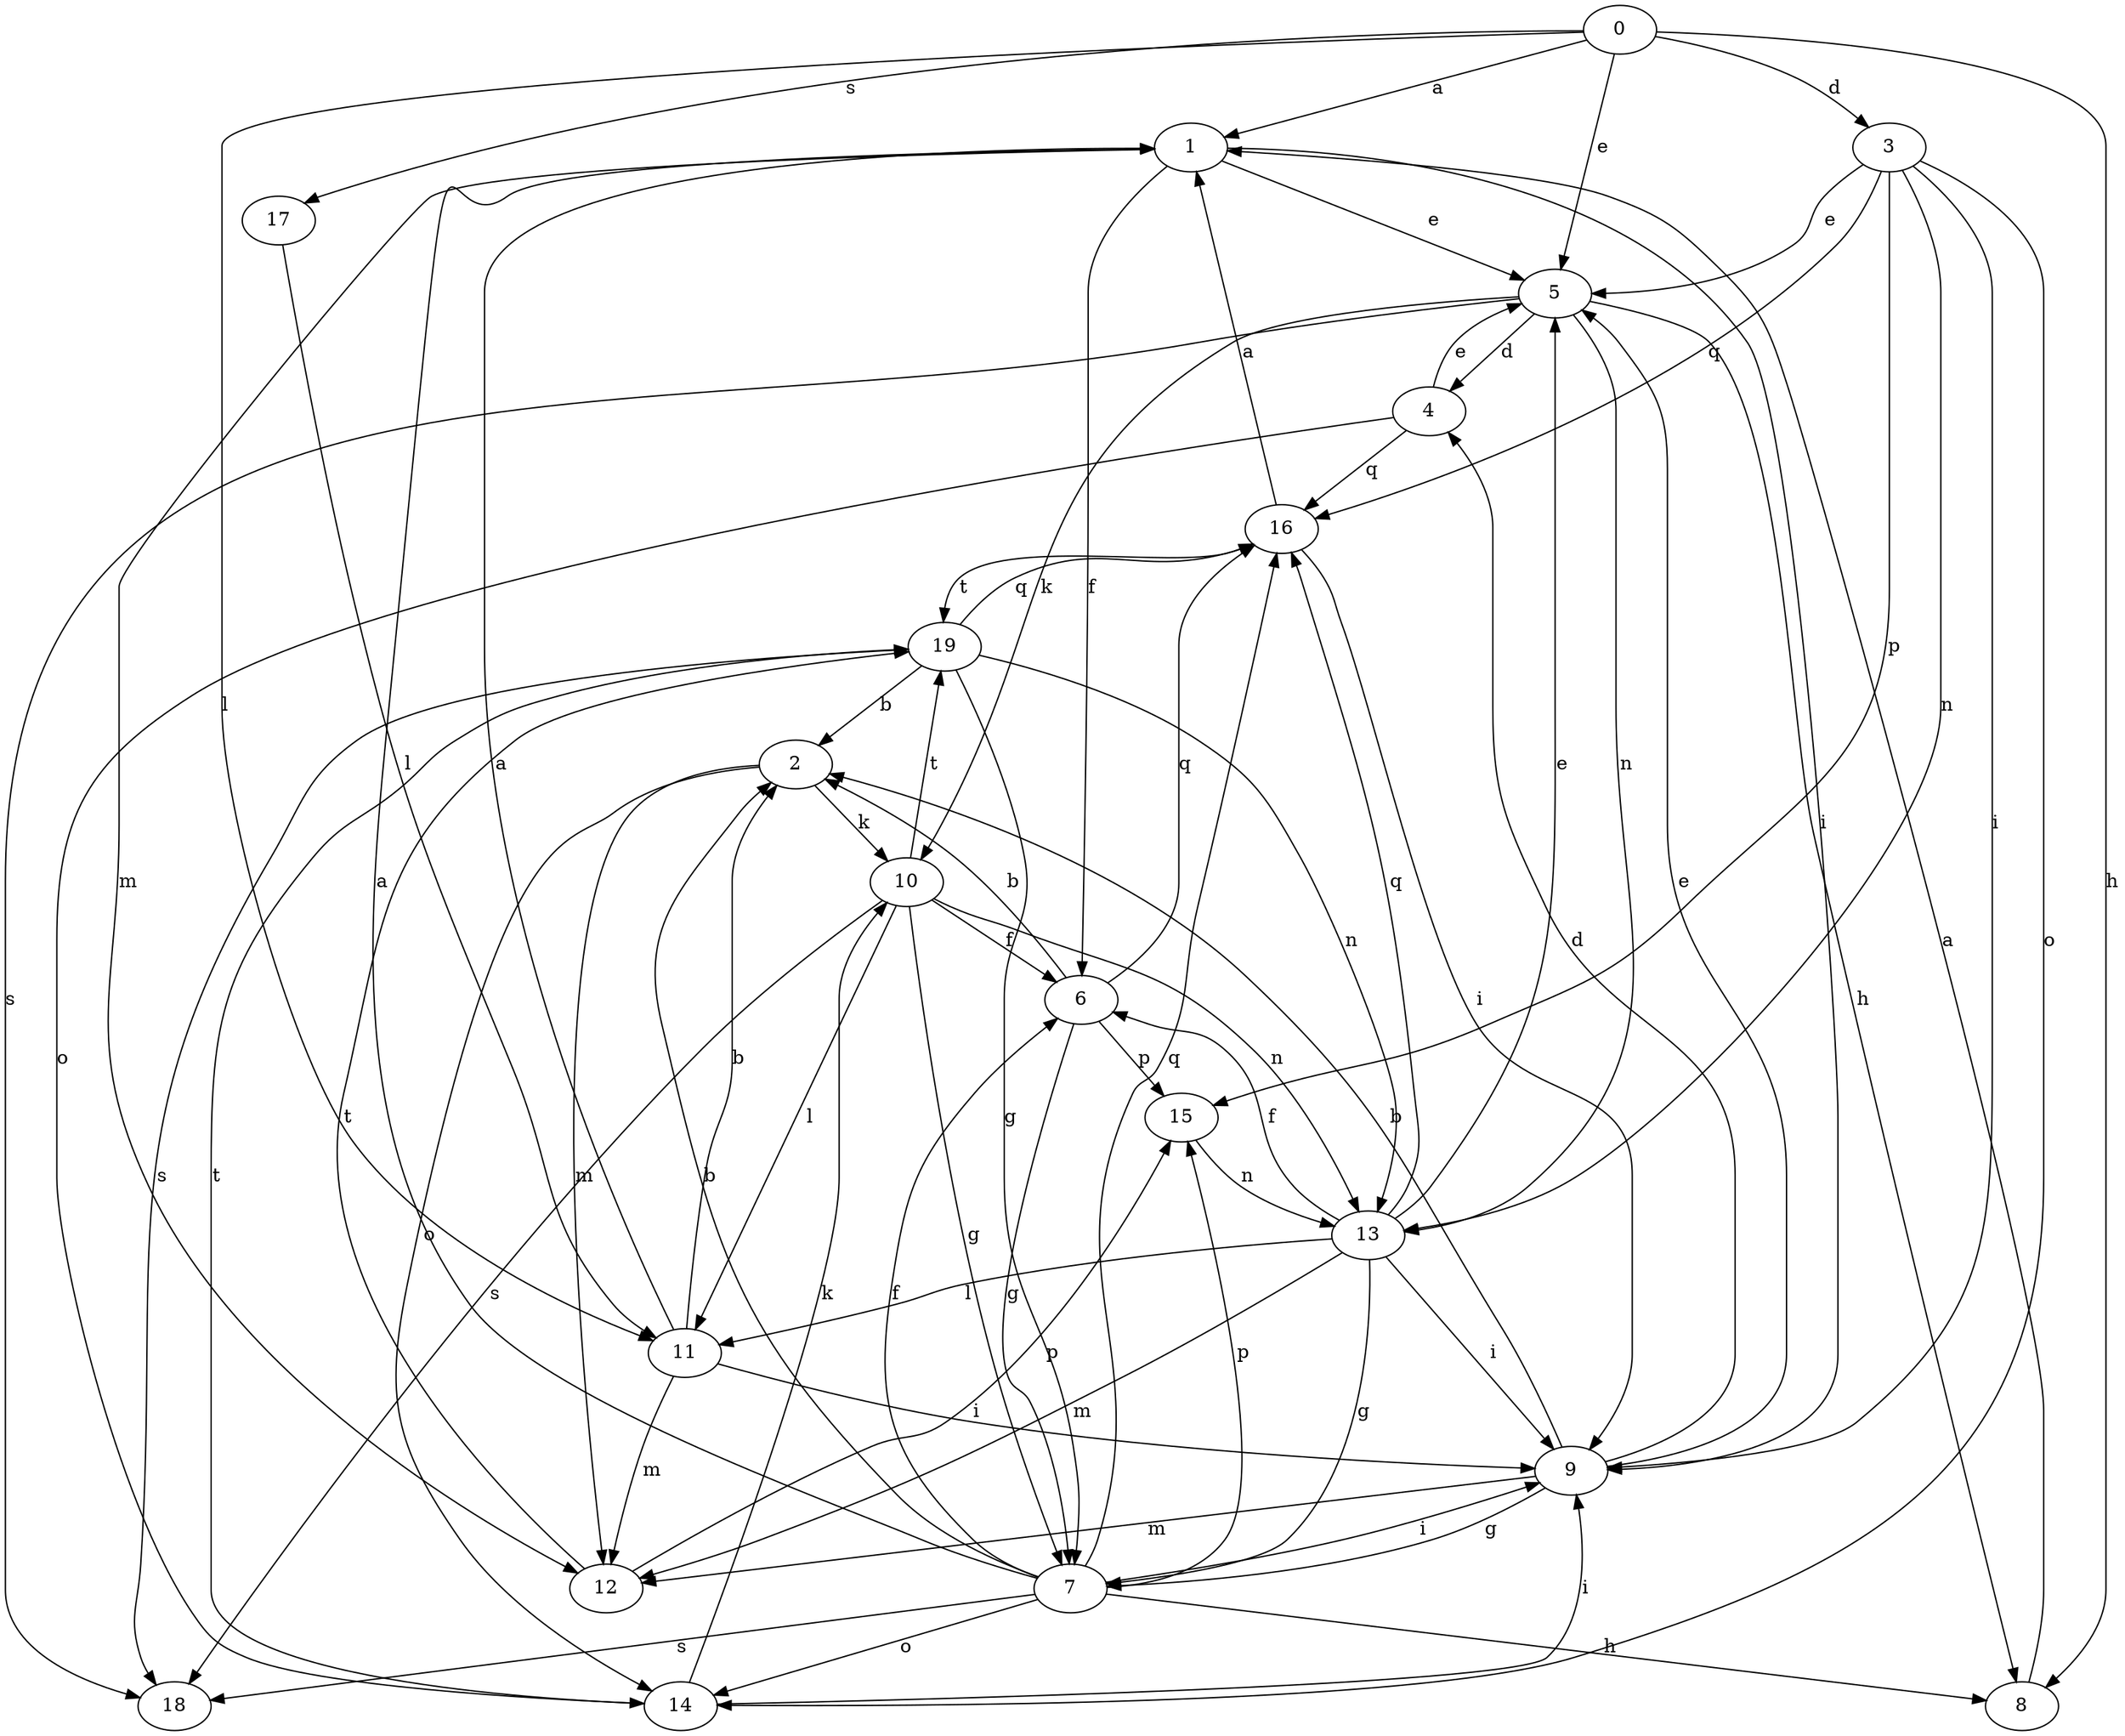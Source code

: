 strict digraph  {
0;
1;
2;
3;
4;
5;
6;
7;
8;
9;
10;
11;
12;
13;
14;
15;
16;
17;
18;
19;
0 -> 1  [label=a];
0 -> 3  [label=d];
0 -> 5  [label=e];
0 -> 8  [label=h];
0 -> 11  [label=l];
0 -> 17  [label=s];
1 -> 5  [label=e];
1 -> 6  [label=f];
1 -> 9  [label=i];
1 -> 12  [label=m];
2 -> 10  [label=k];
2 -> 12  [label=m];
2 -> 14  [label=o];
3 -> 5  [label=e];
3 -> 9  [label=i];
3 -> 13  [label=n];
3 -> 14  [label=o];
3 -> 15  [label=p];
3 -> 16  [label=q];
4 -> 5  [label=e];
4 -> 14  [label=o];
4 -> 16  [label=q];
5 -> 4  [label=d];
5 -> 8  [label=h];
5 -> 10  [label=k];
5 -> 13  [label=n];
5 -> 18  [label=s];
6 -> 2  [label=b];
6 -> 7  [label=g];
6 -> 15  [label=p];
6 -> 16  [label=q];
7 -> 1  [label=a];
7 -> 2  [label=b];
7 -> 6  [label=f];
7 -> 8  [label=h];
7 -> 9  [label=i];
7 -> 14  [label=o];
7 -> 15  [label=p];
7 -> 16  [label=q];
7 -> 18  [label=s];
8 -> 1  [label=a];
9 -> 2  [label=b];
9 -> 4  [label=d];
9 -> 5  [label=e];
9 -> 7  [label=g];
9 -> 12  [label=m];
10 -> 6  [label=f];
10 -> 7  [label=g];
10 -> 11  [label=l];
10 -> 13  [label=n];
10 -> 18  [label=s];
10 -> 19  [label=t];
11 -> 1  [label=a];
11 -> 2  [label=b];
11 -> 9  [label=i];
11 -> 12  [label=m];
12 -> 15  [label=p];
12 -> 19  [label=t];
13 -> 5  [label=e];
13 -> 6  [label=f];
13 -> 7  [label=g];
13 -> 9  [label=i];
13 -> 11  [label=l];
13 -> 12  [label=m];
13 -> 16  [label=q];
14 -> 9  [label=i];
14 -> 10  [label=k];
14 -> 19  [label=t];
15 -> 13  [label=n];
16 -> 1  [label=a];
16 -> 9  [label=i];
16 -> 19  [label=t];
17 -> 11  [label=l];
19 -> 2  [label=b];
19 -> 7  [label=g];
19 -> 13  [label=n];
19 -> 16  [label=q];
19 -> 18  [label=s];
}
